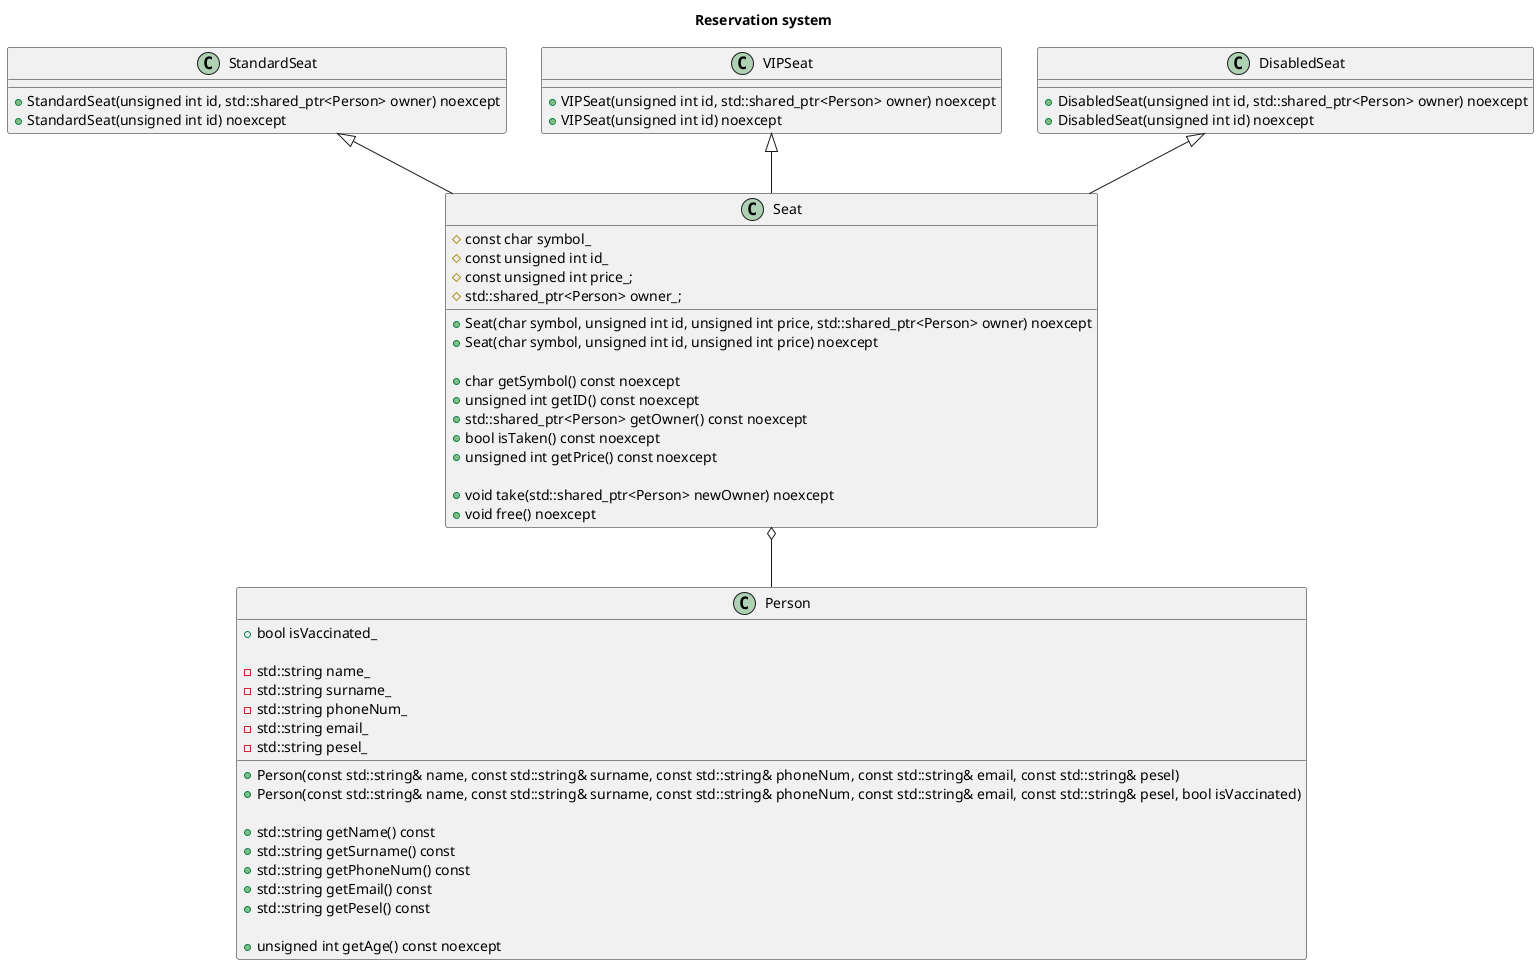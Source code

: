 @startuml Reservation system

title
Reservation system
end title

class Seat {
    +Seat(char symbol, unsigned int id, unsigned int price, std::shared_ptr<Person> owner) noexcept
    +Seat(char symbol, unsigned int id, unsigned int price) noexcept

    +char getSymbol() const noexcept
    +unsigned int getID() const noexcept
    +std::shared_ptr<Person> getOwner() const noexcept
    +bool isTaken() const noexcept
    +unsigned int getPrice() const noexcept

    +void take(std::shared_ptr<Person> newOwner) noexcept
    +void free() noexcept

    #const char symbol_
    #const unsigned int id_
    #const unsigned int price_;
    #std::shared_ptr<Person> owner_;
}

class StandardSeat {
    +StandardSeat(unsigned int id, std::shared_ptr<Person> owner) noexcept
    +StandardSeat(unsigned int id) noexcept
}

class VIPSeat {
    +VIPSeat(unsigned int id, std::shared_ptr<Person> owner) noexcept
    +VIPSeat(unsigned int id) noexcept
}

class DisabledSeat {
    +DisabledSeat(unsigned int id, std::shared_ptr<Person> owner) noexcept
    +DisabledSeat(unsigned int id) noexcept
}

class Person {
    +Person(const std::string& name, const std::string& surname, const std::string& phoneNum, const std::string& email, const std::string& pesel)
    +Person(const std::string& name, const std::string& surname, const std::string& phoneNum, const std::string& email, const std::string& pesel, bool isVaccinated)

    +std::string getName() const
    +std::string getSurname() const
    +std::string getPhoneNum() const
    +std::string getEmail() const
    +std::string getPesel() const

    +unsigned int getAge() const noexcept

    +bool isVaccinated_

    -std::string name_
    -std::string surname_
    -std::string phoneNum_
    -std::string email_
    -std::string pesel_
}

StandardSeat <|-- Seat
VIPSeat <|-- Seat
DisabledSeat <|-- Seat

Seat o-- Person

@enduml
